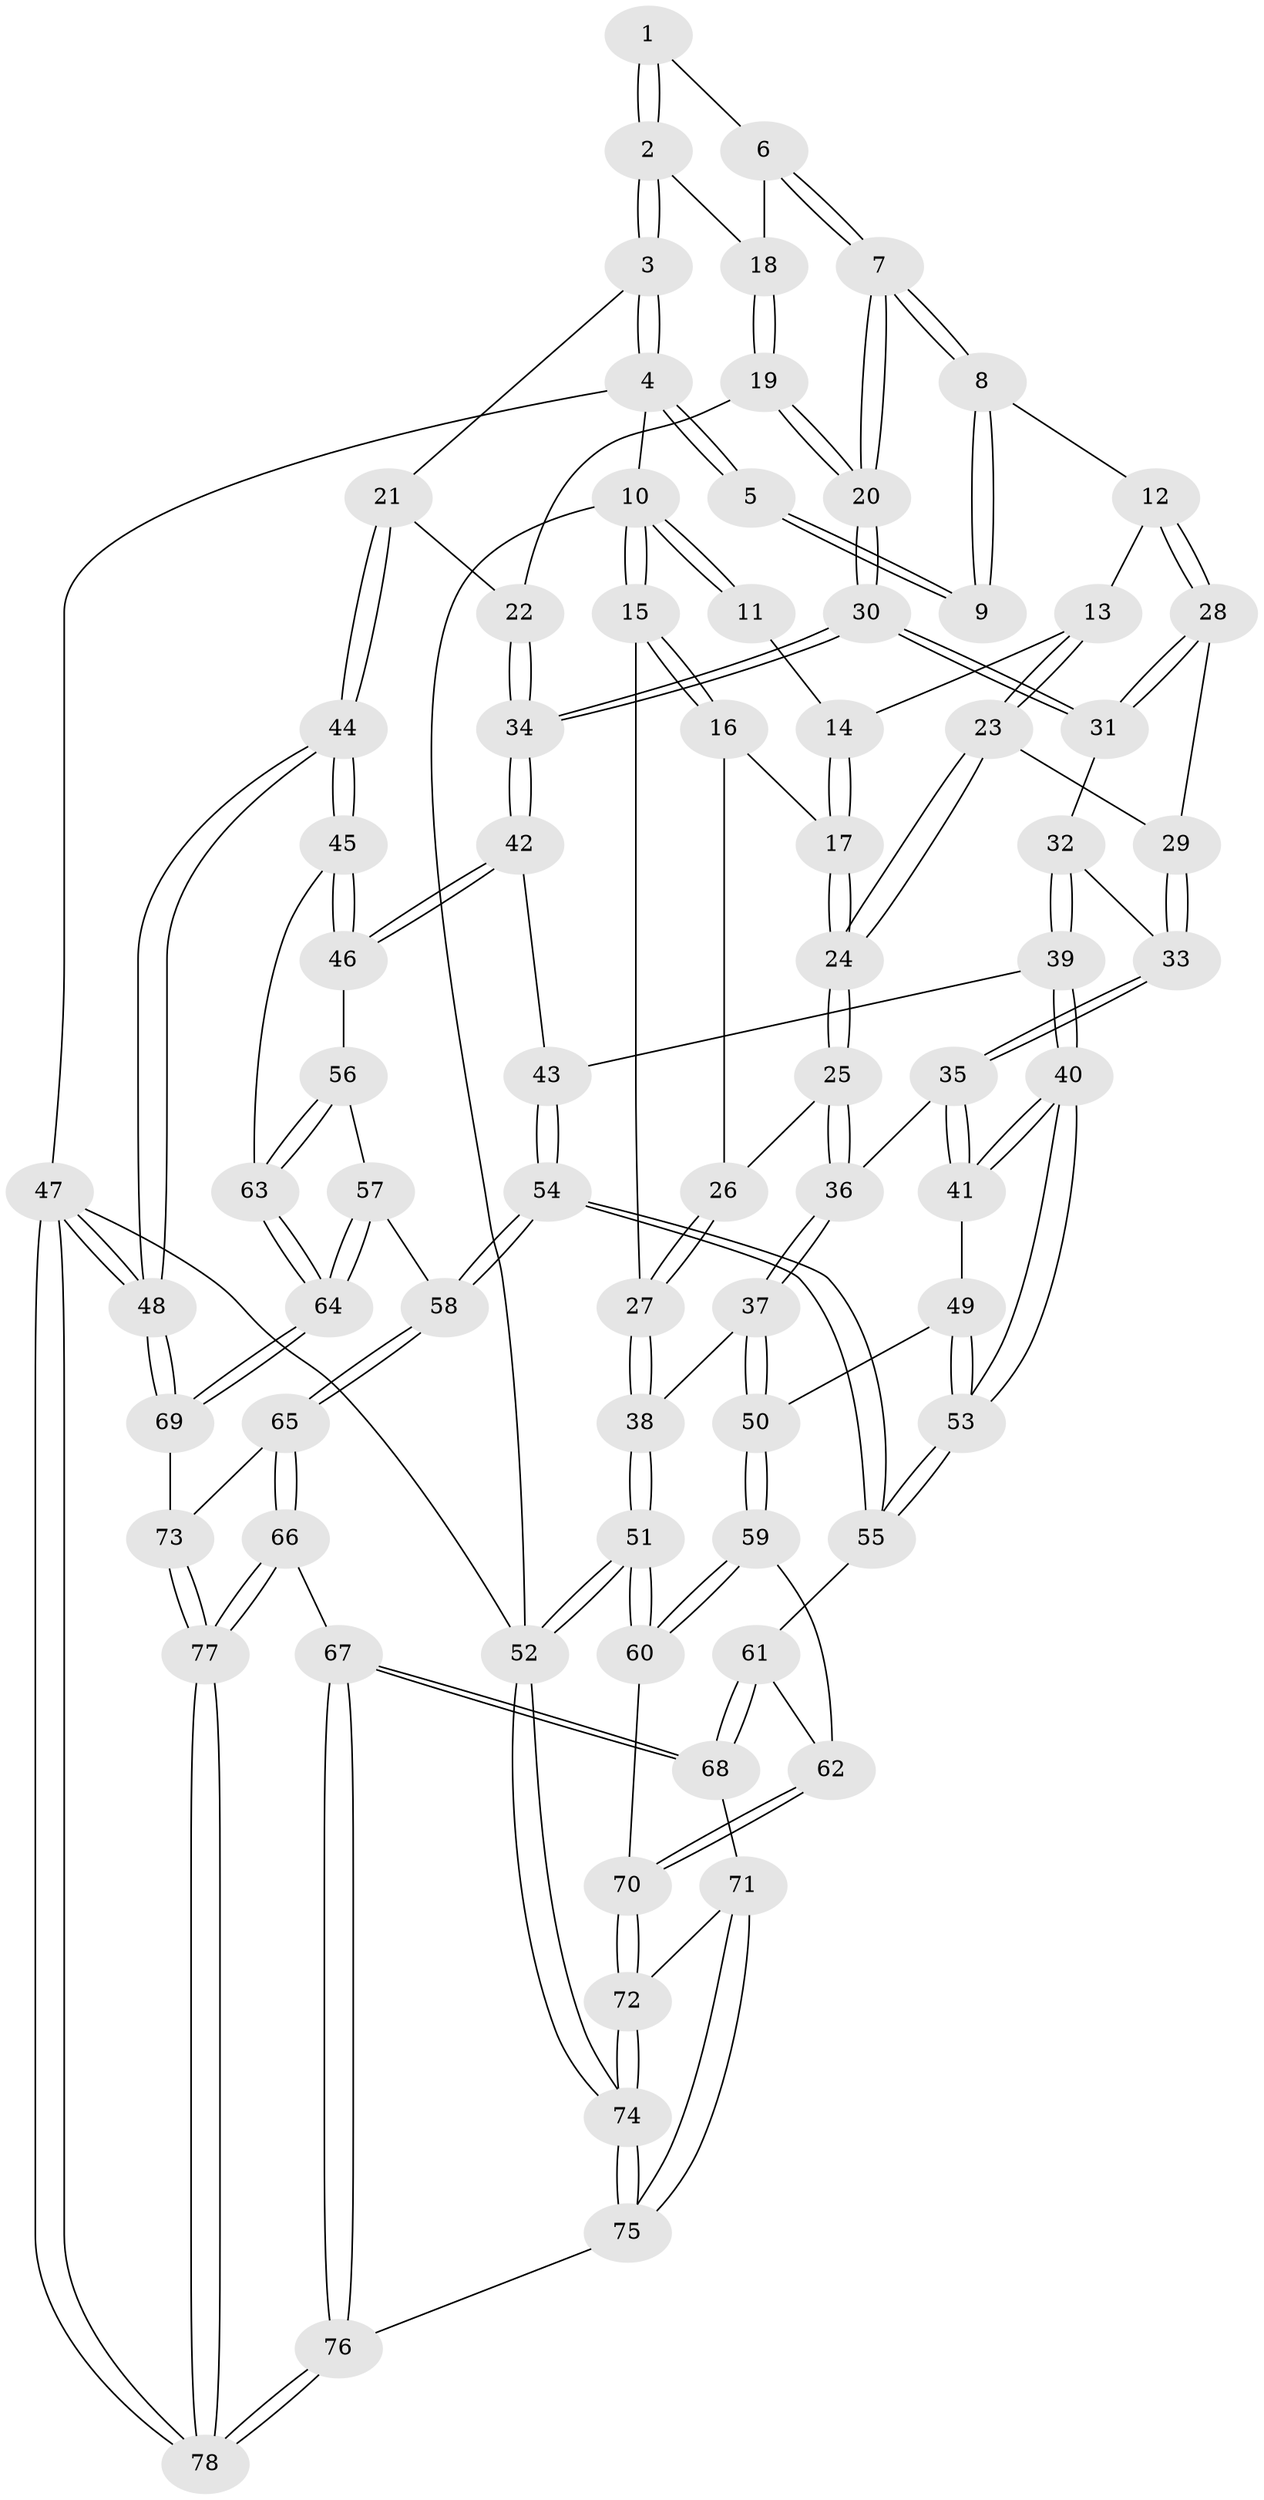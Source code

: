 // Generated by graph-tools (version 1.1) at 2025/38/03/09/25 02:38:29]
// undirected, 78 vertices, 192 edges
graph export_dot {
graph [start="1"]
  node [color=gray90,style=filled];
  1 [pos="+0.8357633958960995+0.031780078440530025"];
  2 [pos="+1+0.07977663314199174"];
  3 [pos="+1+0.04364530350999587"];
  4 [pos="+1+0"];
  5 [pos="+0.6843914090221764+0"];
  6 [pos="+0.8399439259043192+0.12858004241787613"];
  7 [pos="+0.7672468830206362+0.28120062734482093"];
  8 [pos="+0.609646033037622+0.10696036410248652"];
  9 [pos="+0.5855799743209453+0"];
  10 [pos="+0+0"];
  11 [pos="+0.3960328231261762+0"];
  12 [pos="+0.5238333368083481+0.1893607537226399"];
  13 [pos="+0.42731538193008956+0.1716854130226603"];
  14 [pos="+0.3307041097891242+0.008964810850234876"];
  15 [pos="+0+0"];
  16 [pos="+0.19579105980395434+0.11538622366140029"];
  17 [pos="+0.2724844196709023+0.10525795252215314"];
  18 [pos="+0.9420188150122023+0.1239315891411787"];
  19 [pos="+0.9005329239729495+0.21351233632245425"];
  20 [pos="+0.7678964999317461+0.2830680842701321"];
  21 [pos="+1+0.1068499059750925"];
  22 [pos="+1+0.18319932700137387"];
  23 [pos="+0.31605362060847586+0.2695931340275876"];
  24 [pos="+0.2997527897746507+0.272091388217644"];
  25 [pos="+0.2978935803835426+0.2747029758626348"];
  26 [pos="+0.11846992234611987+0.2111752158033297"];
  27 [pos="+0+0.3142269402477044"];
  28 [pos="+0.49808882166643037+0.2691260231849813"];
  29 [pos="+0.4590650047706069+0.29185792915114145"];
  30 [pos="+0.7725495689163488+0.339611442481762"];
  31 [pos="+0.5992063629878198+0.3636263150708417"];
  32 [pos="+0.5272947571193909+0.4364946084532725"];
  33 [pos="+0.4537030243632294+0.41740165560269527"];
  34 [pos="+0.796485632461561+0.37704135346302475"];
  35 [pos="+0.3857981757593228+0.4455959167953879"];
  36 [pos="+0.2754305155185864+0.3411217931722914"];
  37 [pos="+0.0820926697775513+0.4613045698620917"];
  38 [pos="+0+0.3693914479571848"];
  39 [pos="+0.5422138306157853+0.48841239916812773"];
  40 [pos="+0.40155320648766374+0.5856576792831412"];
  41 [pos="+0.38224328626049464+0.47042531259037473"];
  42 [pos="+0.8221785653626271+0.4475436663621173"];
  43 [pos="+0.6188019832395514+0.568909549219415"];
  44 [pos="+1+0.5657186467065574"];
  45 [pos="+0.9959234571989686+0.5581117851467339"];
  46 [pos="+0.8637287096698844+0.4845859802873294"];
  47 [pos="+1+1"];
  48 [pos="+1+0.9086977566265707"];
  49 [pos="+0.19153602108146012+0.5355761822652507"];
  50 [pos="+0.12945591372198162+0.5331069468318054"];
  51 [pos="+0+0.8958089380782999"];
  52 [pos="+0+1"];
  53 [pos="+0.40028182019874803+0.5940827276289102"];
  54 [pos="+0.5686420241996696+0.7043827570171647"];
  55 [pos="+0.414337371304181+0.6533055373044975"];
  56 [pos="+0.7323545627237213+0.6838468933386506"];
  57 [pos="+0.7067973176285096+0.7087992969341499"];
  58 [pos="+0.5745132386418702+0.7148680831731147"];
  59 [pos="+0.1430718433657944+0.6058063373448062"];
  60 [pos="+0+0.789259235123736"];
  61 [pos="+0.3498672768113347+0.7041565962452244"];
  62 [pos="+0.23266432252132302+0.7124512825540964"];
  63 [pos="+0.8991880580245298+0.710410385854548"];
  64 [pos="+0.8452647734089295+0.8195933484062489"];
  65 [pos="+0.575413606225895+0.8495376500401214"];
  66 [pos="+0.5396547788108044+0.8998218686816076"];
  67 [pos="+0.5183486398992295+0.9238560655419783"];
  68 [pos="+0.37792979413731476+0.8754883049562739"];
  69 [pos="+0.8431423223303164+0.8705563034095823"];
  70 [pos="+0.18894821840178105+0.839646102234779"];
  71 [pos="+0.2694293416330519+0.9175626535517284"];
  72 [pos="+0.20071419955726702+0.8729637712561084"];
  73 [pos="+0.8198619250586308+0.9027232126158944"];
  74 [pos="+0+1"];
  75 [pos="+0.29732438240747927+1"];
  76 [pos="+0.4997345196527824+1"];
  77 [pos="+0.8232889440092122+1"];
  78 [pos="+0.850242928910847+1"];
  1 -- 2;
  1 -- 2;
  1 -- 6;
  2 -- 3;
  2 -- 3;
  2 -- 18;
  3 -- 4;
  3 -- 4;
  3 -- 21;
  4 -- 5;
  4 -- 5;
  4 -- 10;
  4 -- 47;
  5 -- 9;
  5 -- 9;
  6 -- 7;
  6 -- 7;
  6 -- 18;
  7 -- 8;
  7 -- 8;
  7 -- 20;
  7 -- 20;
  8 -- 9;
  8 -- 9;
  8 -- 12;
  10 -- 11;
  10 -- 11;
  10 -- 15;
  10 -- 15;
  10 -- 52;
  11 -- 14;
  12 -- 13;
  12 -- 28;
  12 -- 28;
  13 -- 14;
  13 -- 23;
  13 -- 23;
  14 -- 17;
  14 -- 17;
  15 -- 16;
  15 -- 16;
  15 -- 27;
  16 -- 17;
  16 -- 26;
  17 -- 24;
  17 -- 24;
  18 -- 19;
  18 -- 19;
  19 -- 20;
  19 -- 20;
  19 -- 22;
  20 -- 30;
  20 -- 30;
  21 -- 22;
  21 -- 44;
  21 -- 44;
  22 -- 34;
  22 -- 34;
  23 -- 24;
  23 -- 24;
  23 -- 29;
  24 -- 25;
  24 -- 25;
  25 -- 26;
  25 -- 36;
  25 -- 36;
  26 -- 27;
  26 -- 27;
  27 -- 38;
  27 -- 38;
  28 -- 29;
  28 -- 31;
  28 -- 31;
  29 -- 33;
  29 -- 33;
  30 -- 31;
  30 -- 31;
  30 -- 34;
  30 -- 34;
  31 -- 32;
  32 -- 33;
  32 -- 39;
  32 -- 39;
  33 -- 35;
  33 -- 35;
  34 -- 42;
  34 -- 42;
  35 -- 36;
  35 -- 41;
  35 -- 41;
  36 -- 37;
  36 -- 37;
  37 -- 38;
  37 -- 50;
  37 -- 50;
  38 -- 51;
  38 -- 51;
  39 -- 40;
  39 -- 40;
  39 -- 43;
  40 -- 41;
  40 -- 41;
  40 -- 53;
  40 -- 53;
  41 -- 49;
  42 -- 43;
  42 -- 46;
  42 -- 46;
  43 -- 54;
  43 -- 54;
  44 -- 45;
  44 -- 45;
  44 -- 48;
  44 -- 48;
  45 -- 46;
  45 -- 46;
  45 -- 63;
  46 -- 56;
  47 -- 48;
  47 -- 48;
  47 -- 78;
  47 -- 78;
  47 -- 52;
  48 -- 69;
  48 -- 69;
  49 -- 50;
  49 -- 53;
  49 -- 53;
  50 -- 59;
  50 -- 59;
  51 -- 52;
  51 -- 52;
  51 -- 60;
  51 -- 60;
  52 -- 74;
  52 -- 74;
  53 -- 55;
  53 -- 55;
  54 -- 55;
  54 -- 55;
  54 -- 58;
  54 -- 58;
  55 -- 61;
  56 -- 57;
  56 -- 63;
  56 -- 63;
  57 -- 58;
  57 -- 64;
  57 -- 64;
  58 -- 65;
  58 -- 65;
  59 -- 60;
  59 -- 60;
  59 -- 62;
  60 -- 70;
  61 -- 62;
  61 -- 68;
  61 -- 68;
  62 -- 70;
  62 -- 70;
  63 -- 64;
  63 -- 64;
  64 -- 69;
  64 -- 69;
  65 -- 66;
  65 -- 66;
  65 -- 73;
  66 -- 67;
  66 -- 77;
  66 -- 77;
  67 -- 68;
  67 -- 68;
  67 -- 76;
  67 -- 76;
  68 -- 71;
  69 -- 73;
  70 -- 72;
  70 -- 72;
  71 -- 72;
  71 -- 75;
  71 -- 75;
  72 -- 74;
  72 -- 74;
  73 -- 77;
  73 -- 77;
  74 -- 75;
  74 -- 75;
  75 -- 76;
  76 -- 78;
  76 -- 78;
  77 -- 78;
  77 -- 78;
}
